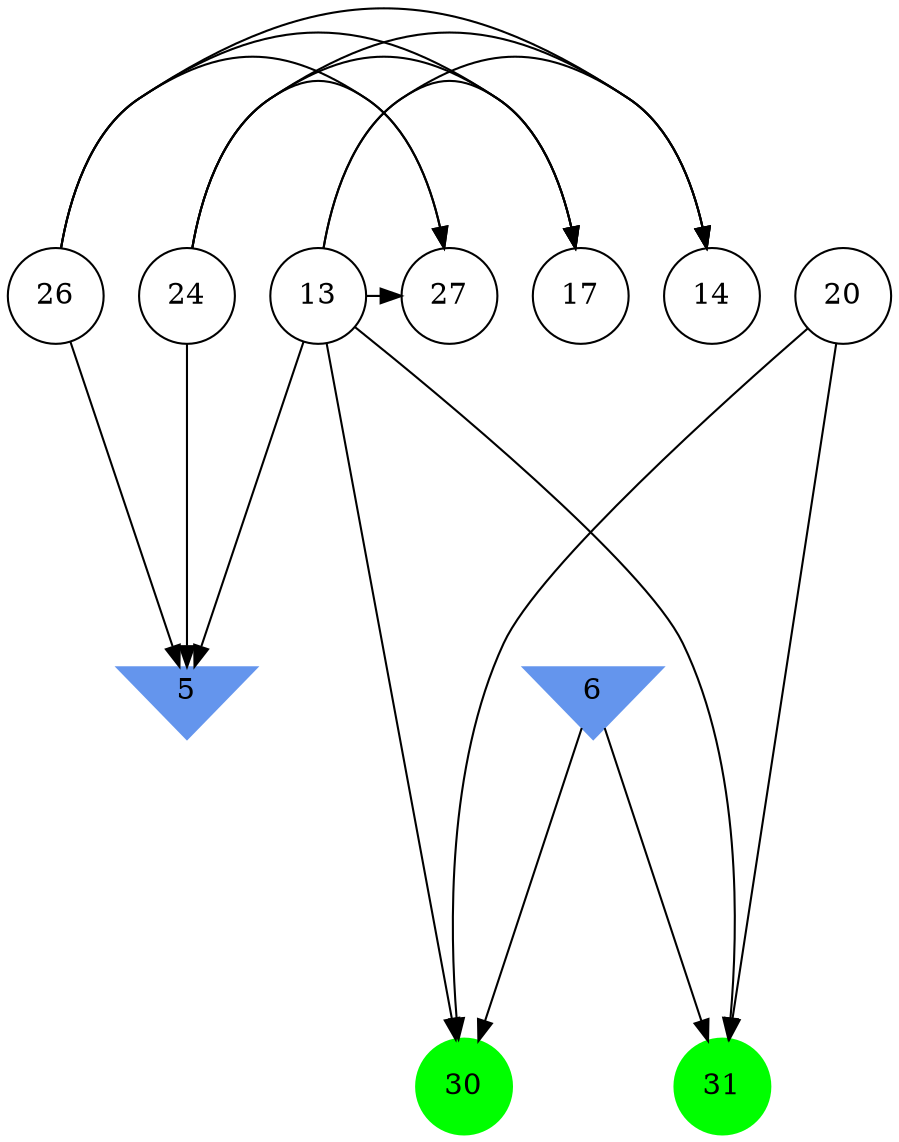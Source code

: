 digraph brain {
	ranksep=2.0;
	5 [shape=invtriangle,style=filled,color=cornflowerblue];
	6 [shape=invtriangle,style=filled,color=cornflowerblue];
	13 [shape=circle,color=black];
	14 [shape=circle,color=black];
	17 [shape=circle,color=black];
	20 [shape=circle,color=black];
	24 [shape=circle,color=black];
	26 [shape=circle,color=black];
	27 [shape=circle,color=black];
	30 [shape=circle,style=filled,color=green];
	31 [shape=circle,style=filled,color=green];
	24	->	27;
	24	->	5;
	24	->	17;
	24	->	14;
	26	->	27;
	26	->	5;
	26	->	17;
	26	->	14;
	13	->	27;
	13	->	5;
	13	->	17;
	13	->	14;
	6	->	31;
	6	->	30;
	13	->	31;
	13	->	30;
	20	->	31;
	20	->	30;
	{ rank=same; 5; 6; }
	{ rank=same; 13; 14; 17; 20; 24; 26; 27; }
	{ rank=same; 30; 31; }
}
